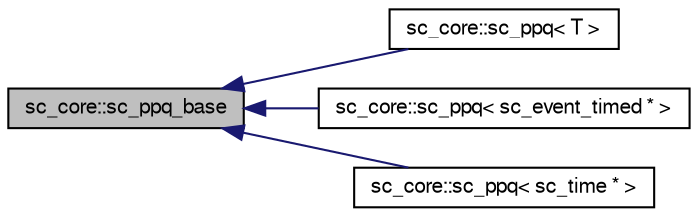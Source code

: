 digraph G
{
  edge [fontname="FreeSans",fontsize="10",labelfontname="FreeSans",labelfontsize="10"];
  node [fontname="FreeSans",fontsize="10",shape=record];
  rankdir=LR;
  Node1 [label="sc_core::sc_ppq_base",height=0.2,width=0.4,color="black", fillcolor="grey75", style="filled" fontcolor="black"];
  Node1 -> Node2 [dir=back,color="midnightblue",fontsize="10",style="solid",fontname="FreeSans"];
  Node2 [label="sc_core::sc_ppq\< T \>",height=0.2,width=0.4,color="black", fillcolor="white", style="filled",URL="$a00154.html"];
  Node1 -> Node3 [dir=back,color="midnightblue",fontsize="10",style="solid",fontname="FreeSans"];
  Node3 [label="sc_core::sc_ppq\< sc_event_timed * \>",height=0.2,width=0.4,color="black", fillcolor="white", style="filled",URL="$a00154.html"];
  Node1 -> Node4 [dir=back,color="midnightblue",fontsize="10",style="solid",fontname="FreeSans"];
  Node4 [label="sc_core::sc_ppq\< sc_time * \>",height=0.2,width=0.4,color="black", fillcolor="white", style="filled",URL="$a00154.html"];
}

